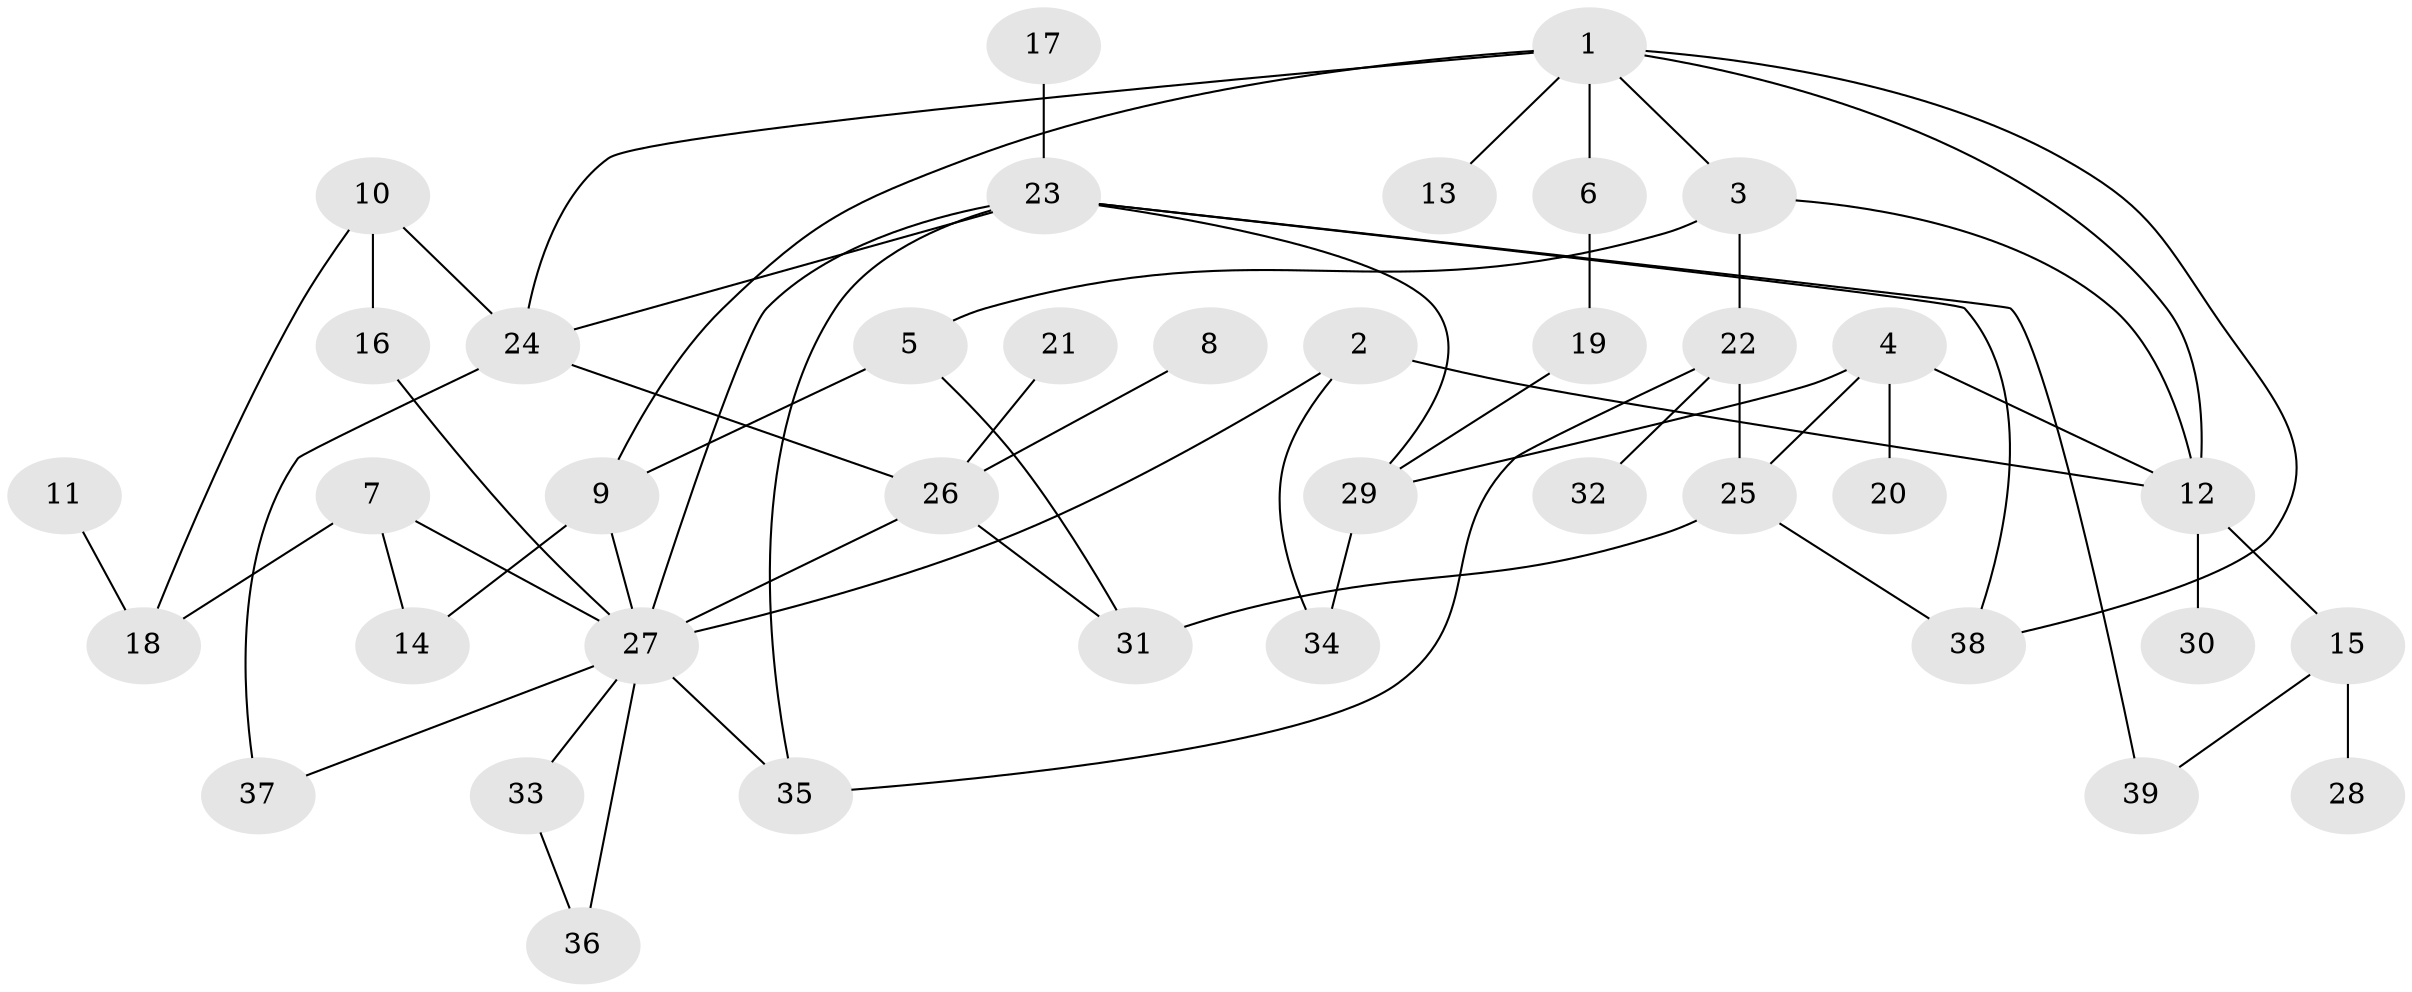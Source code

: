 // original degree distribution, {4: 0.07792207792207792, 6: 0.03896103896103896, 1: 0.2597402597402597, 3: 0.2597402597402597, 2: 0.2987012987012987, 8: 0.012987012987012988, 5: 0.03896103896103896, 7: 0.012987012987012988}
// Generated by graph-tools (version 1.1) at 2025/25/03/09/25 03:25:34]
// undirected, 39 vertices, 59 edges
graph export_dot {
graph [start="1"]
  node [color=gray90,style=filled];
  1;
  2;
  3;
  4;
  5;
  6;
  7;
  8;
  9;
  10;
  11;
  12;
  13;
  14;
  15;
  16;
  17;
  18;
  19;
  20;
  21;
  22;
  23;
  24;
  25;
  26;
  27;
  28;
  29;
  30;
  31;
  32;
  33;
  34;
  35;
  36;
  37;
  38;
  39;
  1 -- 3 [weight=1.0];
  1 -- 6 [weight=1.0];
  1 -- 9 [weight=1.0];
  1 -- 12 [weight=1.0];
  1 -- 13 [weight=1.0];
  1 -- 24 [weight=1.0];
  1 -- 38 [weight=1.0];
  2 -- 12 [weight=1.0];
  2 -- 27 [weight=1.0];
  2 -- 34 [weight=1.0];
  3 -- 5 [weight=1.0];
  3 -- 12 [weight=1.0];
  3 -- 22 [weight=1.0];
  4 -- 12 [weight=1.0];
  4 -- 20 [weight=1.0];
  4 -- 25 [weight=1.0];
  4 -- 29 [weight=1.0];
  5 -- 9 [weight=1.0];
  5 -- 31 [weight=1.0];
  6 -- 19 [weight=1.0];
  7 -- 14 [weight=1.0];
  7 -- 18 [weight=1.0];
  7 -- 27 [weight=1.0];
  8 -- 26 [weight=1.0];
  9 -- 14 [weight=1.0];
  9 -- 27 [weight=1.0];
  10 -- 16 [weight=1.0];
  10 -- 18 [weight=1.0];
  10 -- 24 [weight=1.0];
  11 -- 18 [weight=1.0];
  12 -- 15 [weight=1.0];
  12 -- 30 [weight=1.0];
  15 -- 28 [weight=1.0];
  15 -- 39 [weight=1.0];
  16 -- 27 [weight=1.0];
  17 -- 23 [weight=1.0];
  19 -- 29 [weight=1.0];
  21 -- 26 [weight=1.0];
  22 -- 25 [weight=1.0];
  22 -- 32 [weight=1.0];
  22 -- 35 [weight=1.0];
  23 -- 24 [weight=1.0];
  23 -- 27 [weight=1.0];
  23 -- 29 [weight=1.0];
  23 -- 35 [weight=1.0];
  23 -- 38 [weight=1.0];
  23 -- 39 [weight=1.0];
  24 -- 26 [weight=1.0];
  24 -- 37 [weight=2.0];
  25 -- 31 [weight=1.0];
  25 -- 38 [weight=1.0];
  26 -- 27 [weight=1.0];
  26 -- 31 [weight=1.0];
  27 -- 33 [weight=1.0];
  27 -- 35 [weight=1.0];
  27 -- 36 [weight=1.0];
  27 -- 37 [weight=1.0];
  29 -- 34 [weight=1.0];
  33 -- 36 [weight=1.0];
}
